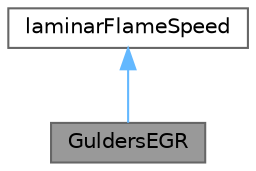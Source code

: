 digraph "GuldersEGR"
{
 // LATEX_PDF_SIZE
  bgcolor="transparent";
  edge [fontname=Helvetica,fontsize=10,labelfontname=Helvetica,labelfontsize=10];
  node [fontname=Helvetica,fontsize=10,shape=box,height=0.2,width=0.4];
  Node1 [id="Node000001",label="GuldersEGR",height=0.2,width=0.4,color="gray40", fillcolor="grey60", style="filled", fontcolor="black",tooltip="Laminar flame speed obtained from Gulder's correlation with EGR modelling."];
  Node2 -> Node1 [id="edge1_Node000001_Node000002",dir="back",color="steelblue1",style="solid",tooltip=" "];
  Node2 [id="Node000002",label="laminarFlameSpeed",height=0.2,width=0.4,color="gray40", fillcolor="white", style="filled",URL="$classFoam_1_1laminarFlameSpeed.html",tooltip="Abstract class for laminar flame speed."];
}
